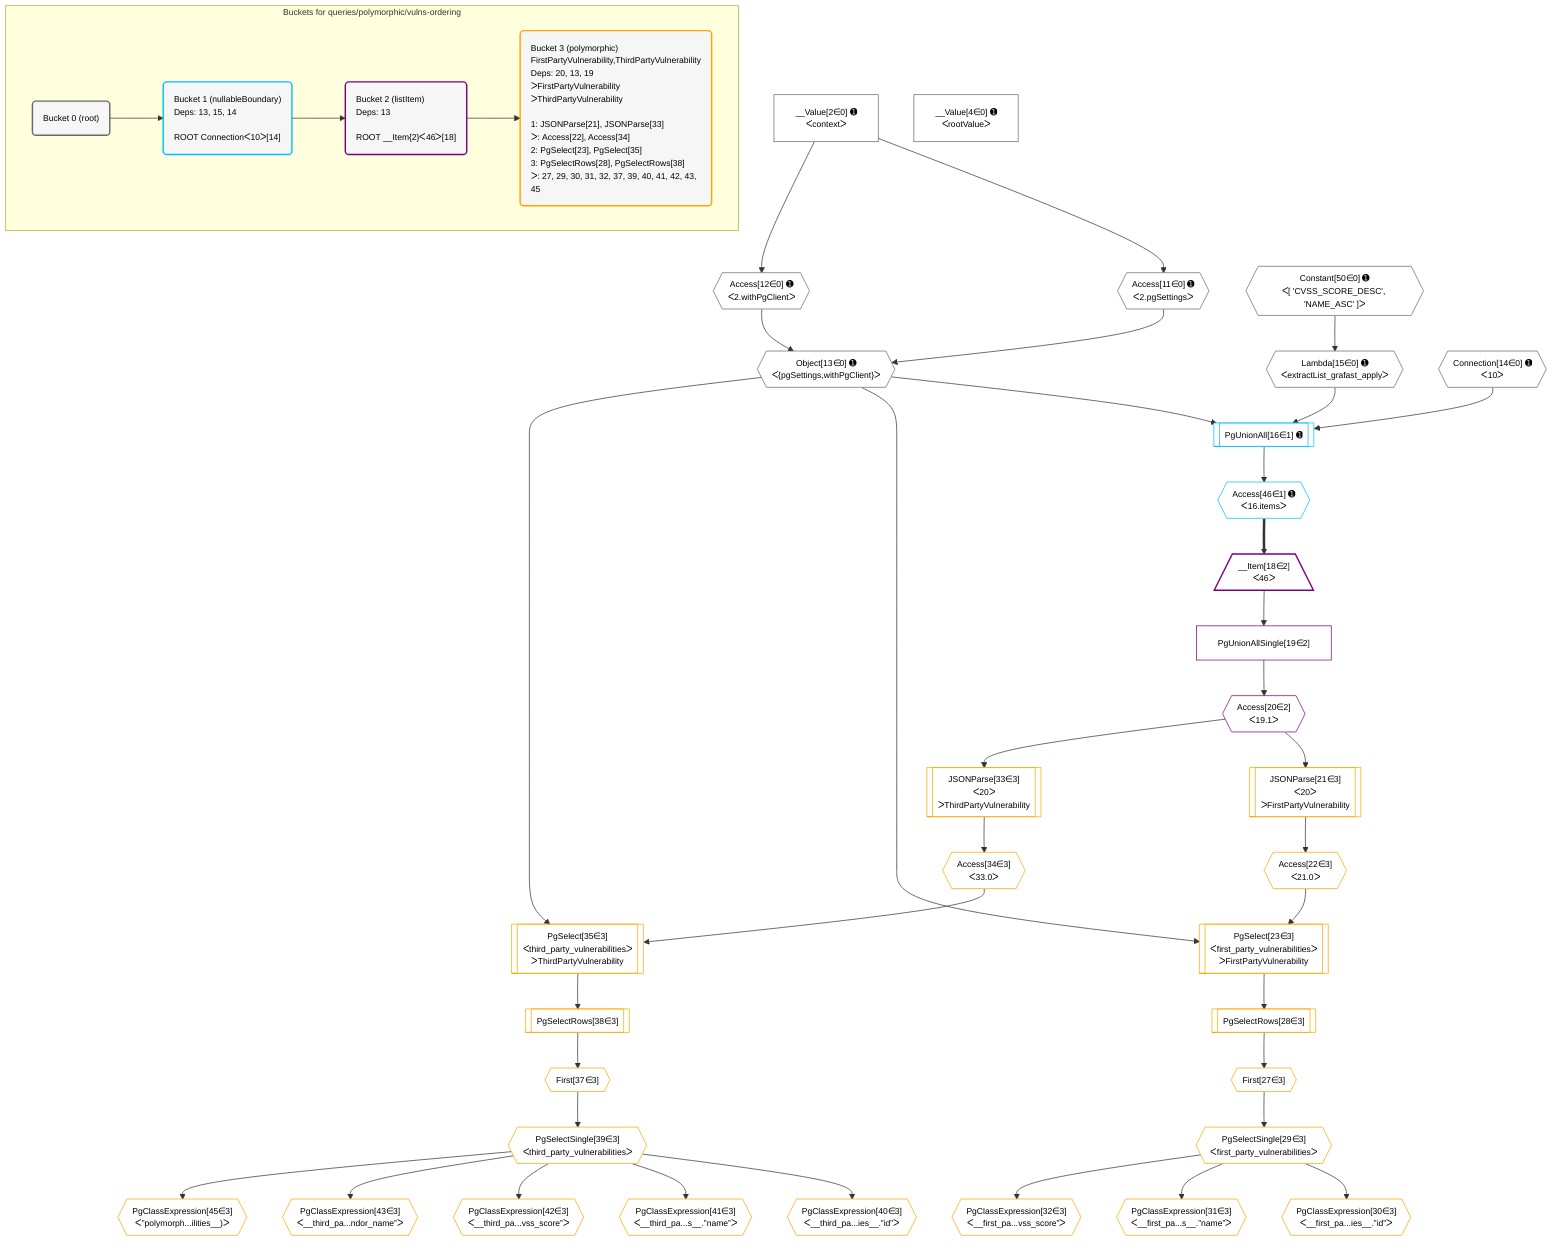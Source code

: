 %%{init: {'themeVariables': { 'fontSize': '12px'}}}%%
graph TD
    classDef path fill:#eee,stroke:#000,color:#000
    classDef plan fill:#fff,stroke-width:1px,color:#000
    classDef itemplan fill:#fff,stroke-width:2px,color:#000
    classDef unbatchedplan fill:#dff,stroke-width:1px,color:#000
    classDef sideeffectplan fill:#fcc,stroke-width:2px,color:#000
    classDef bucket fill:#f6f6f6,color:#000,stroke-width:2px,text-align:left


    %% plan dependencies
    Object13{{"Object[13∈0] ➊<br />ᐸ{pgSettings,withPgClient}ᐳ"}}:::plan
    Access11{{"Access[11∈0] ➊<br />ᐸ2.pgSettingsᐳ"}}:::plan
    Access12{{"Access[12∈0] ➊<br />ᐸ2.withPgClientᐳ"}}:::plan
    Access11 & Access12 --> Object13
    __Value2["__Value[2∈0] ➊<br />ᐸcontextᐳ"]:::plan
    __Value2 --> Access11
    __Value2 --> Access12
    Lambda15{{"Lambda[15∈0] ➊<br />ᐸextractList_grafast_applyᐳ"}}:::plan
    Constant50{{"Constant[50∈0] ➊<br />ᐸ[ 'CVSS_SCORE_DESC', 'NAME_ASC' ]ᐳ"}}:::plan
    Constant50 --> Lambda15
    __Value4["__Value[4∈0] ➊<br />ᐸrootValueᐳ"]:::plan
    Connection14{{"Connection[14∈0] ➊<br />ᐸ10ᐳ"}}:::plan
    PgUnionAll16[["PgUnionAll[16∈1] ➊"]]:::plan
    Object13 & Lambda15 & Connection14 --> PgUnionAll16
    Access46{{"Access[46∈1] ➊<br />ᐸ16.itemsᐳ"}}:::plan
    PgUnionAll16 --> Access46
    __Item18[/"__Item[18∈2]<br />ᐸ46ᐳ"\]:::itemplan
    Access46 ==> __Item18
    PgUnionAllSingle19["PgUnionAllSingle[19∈2]"]:::plan
    __Item18 --> PgUnionAllSingle19
    Access20{{"Access[20∈2]<br />ᐸ19.1ᐳ"}}:::plan
    PgUnionAllSingle19 --> Access20
    PgSelect23[["PgSelect[23∈3]<br />ᐸfirst_party_vulnerabilitiesᐳ<br />ᐳFirstPartyVulnerability"]]:::plan
    Access22{{"Access[22∈3]<br />ᐸ21.0ᐳ"}}:::plan
    Object13 & Access22 --> PgSelect23
    PgSelect35[["PgSelect[35∈3]<br />ᐸthird_party_vulnerabilitiesᐳ<br />ᐳThirdPartyVulnerability"]]:::plan
    Access34{{"Access[34∈3]<br />ᐸ33.0ᐳ"}}:::plan
    Object13 & Access34 --> PgSelect35
    JSONParse21[["JSONParse[21∈3]<br />ᐸ20ᐳ<br />ᐳFirstPartyVulnerability"]]:::plan
    Access20 --> JSONParse21
    JSONParse21 --> Access22
    First27{{"First[27∈3]"}}:::plan
    PgSelectRows28[["PgSelectRows[28∈3]"]]:::plan
    PgSelectRows28 --> First27
    PgSelect23 --> PgSelectRows28
    PgSelectSingle29{{"PgSelectSingle[29∈3]<br />ᐸfirst_party_vulnerabilitiesᐳ"}}:::plan
    First27 --> PgSelectSingle29
    PgClassExpression30{{"PgClassExpression[30∈3]<br />ᐸ__first_pa...ies__.”id”ᐳ"}}:::plan
    PgSelectSingle29 --> PgClassExpression30
    PgClassExpression31{{"PgClassExpression[31∈3]<br />ᐸ__first_pa...s__.”name”ᐳ"}}:::plan
    PgSelectSingle29 --> PgClassExpression31
    PgClassExpression32{{"PgClassExpression[32∈3]<br />ᐸ__first_pa...vss_score”ᐳ"}}:::plan
    PgSelectSingle29 --> PgClassExpression32
    JSONParse33[["JSONParse[33∈3]<br />ᐸ20ᐳ<br />ᐳThirdPartyVulnerability"]]:::plan
    Access20 --> JSONParse33
    JSONParse33 --> Access34
    First37{{"First[37∈3]"}}:::plan
    PgSelectRows38[["PgSelectRows[38∈3]"]]:::plan
    PgSelectRows38 --> First37
    PgSelect35 --> PgSelectRows38
    PgSelectSingle39{{"PgSelectSingle[39∈3]<br />ᐸthird_party_vulnerabilitiesᐳ"}}:::plan
    First37 --> PgSelectSingle39
    PgClassExpression40{{"PgClassExpression[40∈3]<br />ᐸ__third_pa...ies__.”id”ᐳ"}}:::plan
    PgSelectSingle39 --> PgClassExpression40
    PgClassExpression41{{"PgClassExpression[41∈3]<br />ᐸ__third_pa...s__.”name”ᐳ"}}:::plan
    PgSelectSingle39 --> PgClassExpression41
    PgClassExpression42{{"PgClassExpression[42∈3]<br />ᐸ__third_pa...vss_score”ᐳ"}}:::plan
    PgSelectSingle39 --> PgClassExpression42
    PgClassExpression43{{"PgClassExpression[43∈3]<br />ᐸ__third_pa...ndor_name”ᐳ"}}:::plan
    PgSelectSingle39 --> PgClassExpression43
    PgClassExpression45{{"PgClassExpression[45∈3]<br />ᐸ”polymorph...ilities__)ᐳ"}}:::plan
    PgSelectSingle39 --> PgClassExpression45

    %% define steps

    subgraph "Buckets for queries/polymorphic/vulns-ordering"
    Bucket0("Bucket 0 (root)"):::bucket
    classDef bucket0 stroke:#696969
    class Bucket0,__Value2,__Value4,Access11,Access12,Object13,Connection14,Lambda15,Constant50 bucket0
    Bucket1("Bucket 1 (nullableBoundary)<br />Deps: 13, 15, 14<br /><br />ROOT Connectionᐸ10ᐳ[14]"):::bucket
    classDef bucket1 stroke:#00bfff
    class Bucket1,PgUnionAll16,Access46 bucket1
    Bucket2("Bucket 2 (listItem)<br />Deps: 13<br /><br />ROOT __Item{2}ᐸ46ᐳ[18]"):::bucket
    classDef bucket2 stroke:#7f007f
    class Bucket2,__Item18,PgUnionAllSingle19,Access20 bucket2
    Bucket3("Bucket 3 (polymorphic)<br />FirstPartyVulnerability,ThirdPartyVulnerability<br />Deps: 20, 13, 19<br />ᐳFirstPartyVulnerability<br />ᐳThirdPartyVulnerability<br /><br />1: JSONParse[21], JSONParse[33]<br />ᐳ: Access[22], Access[34]<br />2: PgSelect[23], PgSelect[35]<br />3: PgSelectRows[28], PgSelectRows[38]<br />ᐳ: 27, 29, 30, 31, 32, 37, 39, 40, 41, 42, 43, 45"):::bucket
    classDef bucket3 stroke:#ffa500
    class Bucket3,JSONParse21,Access22,PgSelect23,First27,PgSelectRows28,PgSelectSingle29,PgClassExpression30,PgClassExpression31,PgClassExpression32,JSONParse33,Access34,PgSelect35,First37,PgSelectRows38,PgSelectSingle39,PgClassExpression40,PgClassExpression41,PgClassExpression42,PgClassExpression43,PgClassExpression45 bucket3
    Bucket0 --> Bucket1
    Bucket1 --> Bucket2
    Bucket2 --> Bucket3
    end